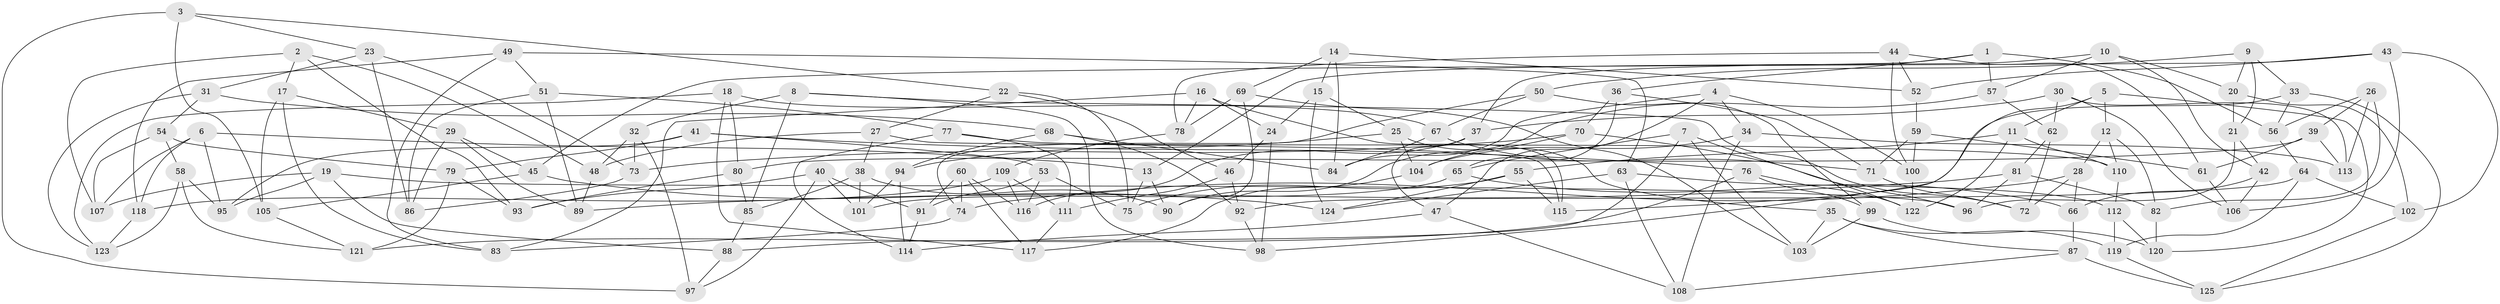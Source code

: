 // Generated by graph-tools (version 1.1) at 2025/26/03/09/25 03:26:57]
// undirected, 125 vertices, 250 edges
graph export_dot {
graph [start="1"]
  node [color=gray90,style=filled];
  1;
  2;
  3;
  4;
  5;
  6;
  7;
  8;
  9;
  10;
  11;
  12;
  13;
  14;
  15;
  16;
  17;
  18;
  19;
  20;
  21;
  22;
  23;
  24;
  25;
  26;
  27;
  28;
  29;
  30;
  31;
  32;
  33;
  34;
  35;
  36;
  37;
  38;
  39;
  40;
  41;
  42;
  43;
  44;
  45;
  46;
  47;
  48;
  49;
  50;
  51;
  52;
  53;
  54;
  55;
  56;
  57;
  58;
  59;
  60;
  61;
  62;
  63;
  64;
  65;
  66;
  67;
  68;
  69;
  70;
  71;
  72;
  73;
  74;
  75;
  76;
  77;
  78;
  79;
  80;
  81;
  82;
  83;
  84;
  85;
  86;
  87;
  88;
  89;
  90;
  91;
  92;
  93;
  94;
  95;
  96;
  97;
  98;
  99;
  100;
  101;
  102;
  103;
  104;
  105;
  106;
  107;
  108;
  109;
  110;
  111;
  112;
  113;
  114;
  115;
  116;
  117;
  118;
  119;
  120;
  121;
  122;
  123;
  124;
  125;
  1 -- 56;
  1 -- 37;
  1 -- 36;
  1 -- 57;
  2 -- 107;
  2 -- 48;
  2 -- 93;
  2 -- 17;
  3 -- 97;
  3 -- 23;
  3 -- 105;
  3 -- 22;
  4 -- 47;
  4 -- 100;
  4 -- 84;
  4 -- 34;
  5 -- 98;
  5 -- 12;
  5 -- 11;
  5 -- 120;
  6 -- 118;
  6 -- 13;
  6 -- 107;
  6 -- 95;
  7 -- 103;
  7 -- 65;
  7 -- 122;
  7 -- 88;
  8 -- 98;
  8 -- 72;
  8 -- 85;
  8 -- 32;
  9 -- 21;
  9 -- 50;
  9 -- 33;
  9 -- 20;
  10 -- 13;
  10 -- 57;
  10 -- 42;
  10 -- 20;
  11 -- 110;
  11 -- 55;
  11 -- 122;
  12 -- 110;
  12 -- 28;
  12 -- 82;
  13 -- 75;
  13 -- 90;
  14 -- 69;
  14 -- 15;
  14 -- 52;
  14 -- 84;
  15 -- 24;
  15 -- 25;
  15 -- 124;
  16 -- 24;
  16 -- 115;
  16 -- 83;
  16 -- 78;
  17 -- 83;
  17 -- 105;
  17 -- 29;
  18 -- 80;
  18 -- 123;
  18 -- 117;
  18 -- 67;
  19 -- 96;
  19 -- 107;
  19 -- 95;
  19 -- 88;
  20 -- 21;
  20 -- 102;
  21 -- 96;
  21 -- 42;
  22 -- 75;
  22 -- 46;
  22 -- 27;
  23 -- 86;
  23 -- 73;
  23 -- 31;
  24 -- 46;
  24 -- 98;
  25 -- 35;
  25 -- 104;
  25 -- 94;
  26 -- 82;
  26 -- 39;
  26 -- 56;
  26 -- 113;
  27 -- 48;
  27 -- 38;
  27 -- 115;
  28 -- 72;
  28 -- 74;
  28 -- 66;
  29 -- 45;
  29 -- 89;
  29 -- 86;
  30 -- 37;
  30 -- 106;
  30 -- 62;
  30 -- 113;
  31 -- 54;
  31 -- 68;
  31 -- 123;
  32 -- 48;
  32 -- 97;
  32 -- 73;
  33 -- 56;
  33 -- 115;
  33 -- 125;
  34 -- 108;
  34 -- 113;
  34 -- 104;
  35 -- 119;
  35 -- 87;
  35 -- 103;
  36 -- 65;
  36 -- 70;
  36 -- 71;
  37 -- 47;
  37 -- 116;
  38 -- 85;
  38 -- 101;
  38 -- 90;
  39 -- 61;
  39 -- 113;
  39 -- 80;
  40 -- 91;
  40 -- 101;
  40 -- 97;
  40 -- 93;
  41 -- 79;
  41 -- 95;
  41 -- 53;
  41 -- 76;
  42 -- 106;
  42 -- 66;
  43 -- 52;
  43 -- 106;
  43 -- 102;
  43 -- 45;
  44 -- 61;
  44 -- 100;
  44 -- 78;
  44 -- 52;
  45 -- 124;
  45 -- 105;
  46 -- 111;
  46 -- 92;
  47 -- 114;
  47 -- 108;
  48 -- 89;
  49 -- 118;
  49 -- 63;
  49 -- 83;
  49 -- 51;
  50 -- 74;
  50 -- 99;
  50 -- 67;
  51 -- 89;
  51 -- 77;
  51 -- 86;
  52 -- 59;
  53 -- 91;
  53 -- 116;
  53 -- 75;
  54 -- 107;
  54 -- 79;
  54 -- 58;
  55 -- 75;
  55 -- 124;
  55 -- 115;
  56 -- 64;
  57 -- 90;
  57 -- 62;
  58 -- 123;
  58 -- 121;
  58 -- 95;
  59 -- 71;
  59 -- 100;
  59 -- 61;
  60 -- 91;
  60 -- 117;
  60 -- 74;
  60 -- 116;
  61 -- 106;
  62 -- 72;
  62 -- 81;
  63 -- 112;
  63 -- 108;
  63 -- 124;
  64 -- 102;
  64 -- 119;
  64 -- 92;
  65 -- 66;
  65 -- 101;
  66 -- 87;
  67 -- 71;
  67 -- 84;
  68 -- 92;
  68 -- 84;
  68 -- 94;
  69 -- 90;
  69 -- 103;
  69 -- 78;
  70 -- 73;
  70 -- 96;
  70 -- 104;
  71 -- 72;
  73 -- 86;
  74 -- 83;
  76 -- 121;
  76 -- 122;
  76 -- 99;
  77 -- 111;
  77 -- 114;
  77 -- 110;
  78 -- 109;
  79 -- 93;
  79 -- 121;
  80 -- 85;
  80 -- 93;
  81 -- 96;
  81 -- 89;
  81 -- 82;
  82 -- 120;
  85 -- 88;
  87 -- 125;
  87 -- 108;
  88 -- 97;
  91 -- 114;
  92 -- 98;
  94 -- 114;
  94 -- 101;
  99 -- 120;
  99 -- 103;
  100 -- 122;
  102 -- 125;
  104 -- 117;
  105 -- 121;
  109 -- 111;
  109 -- 116;
  109 -- 118;
  110 -- 112;
  111 -- 117;
  112 -- 119;
  112 -- 120;
  118 -- 123;
  119 -- 125;
}
